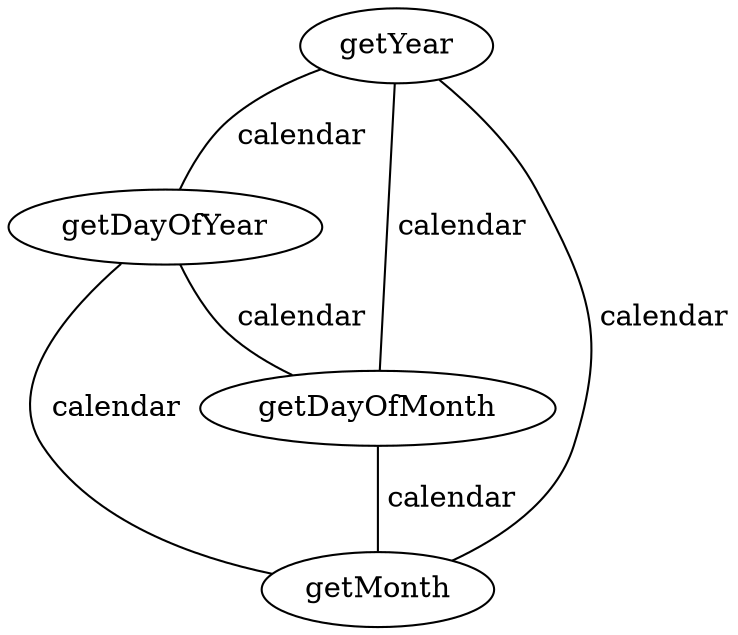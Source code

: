 digraph G {
getYear;
getDayOfYear;
getDayOfMonth;
getMonth;
getYear -> getDayOfYear [label=" calendar", dir=none];
getYear -> getDayOfMonth [label=" calendar", dir=none];
getYear -> getMonth [label=" calendar", dir=none];
getDayOfYear -> getDayOfMonth [label=" calendar", dir=none];
getDayOfYear -> getMonth [label=" calendar", dir=none];
getDayOfMonth -> getMonth [label=" calendar", dir=none];
}